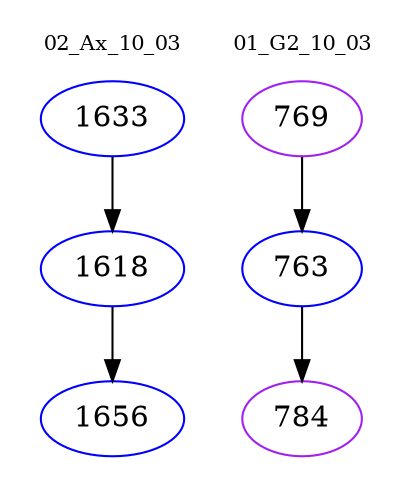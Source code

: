 digraph{
subgraph cluster_0 {
color = white
label = "02_Ax_10_03";
fontsize=10;
T0_1633 [label="1633", color="blue"]
T0_1633 -> T0_1618 [color="black"]
T0_1618 [label="1618", color="blue"]
T0_1618 -> T0_1656 [color="black"]
T0_1656 [label="1656", color="blue"]
}
subgraph cluster_1 {
color = white
label = "01_G2_10_03";
fontsize=10;
T1_769 [label="769", color="purple"]
T1_769 -> T1_763 [color="black"]
T1_763 [label="763", color="blue"]
T1_763 -> T1_784 [color="black"]
T1_784 [label="784", color="purple"]
}
}
